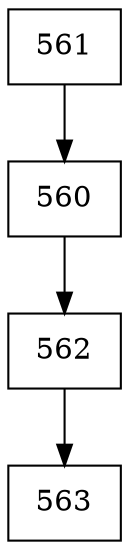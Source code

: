 digraph G {
  node [shape=record];
  node0 [label="{561}"];
  node0 -> node1;
  node1 [label="{560}"];
  node1 -> node2;
  node2 [label="{562}"];
  node2 -> node3;
  node3 [label="{563}"];
}
